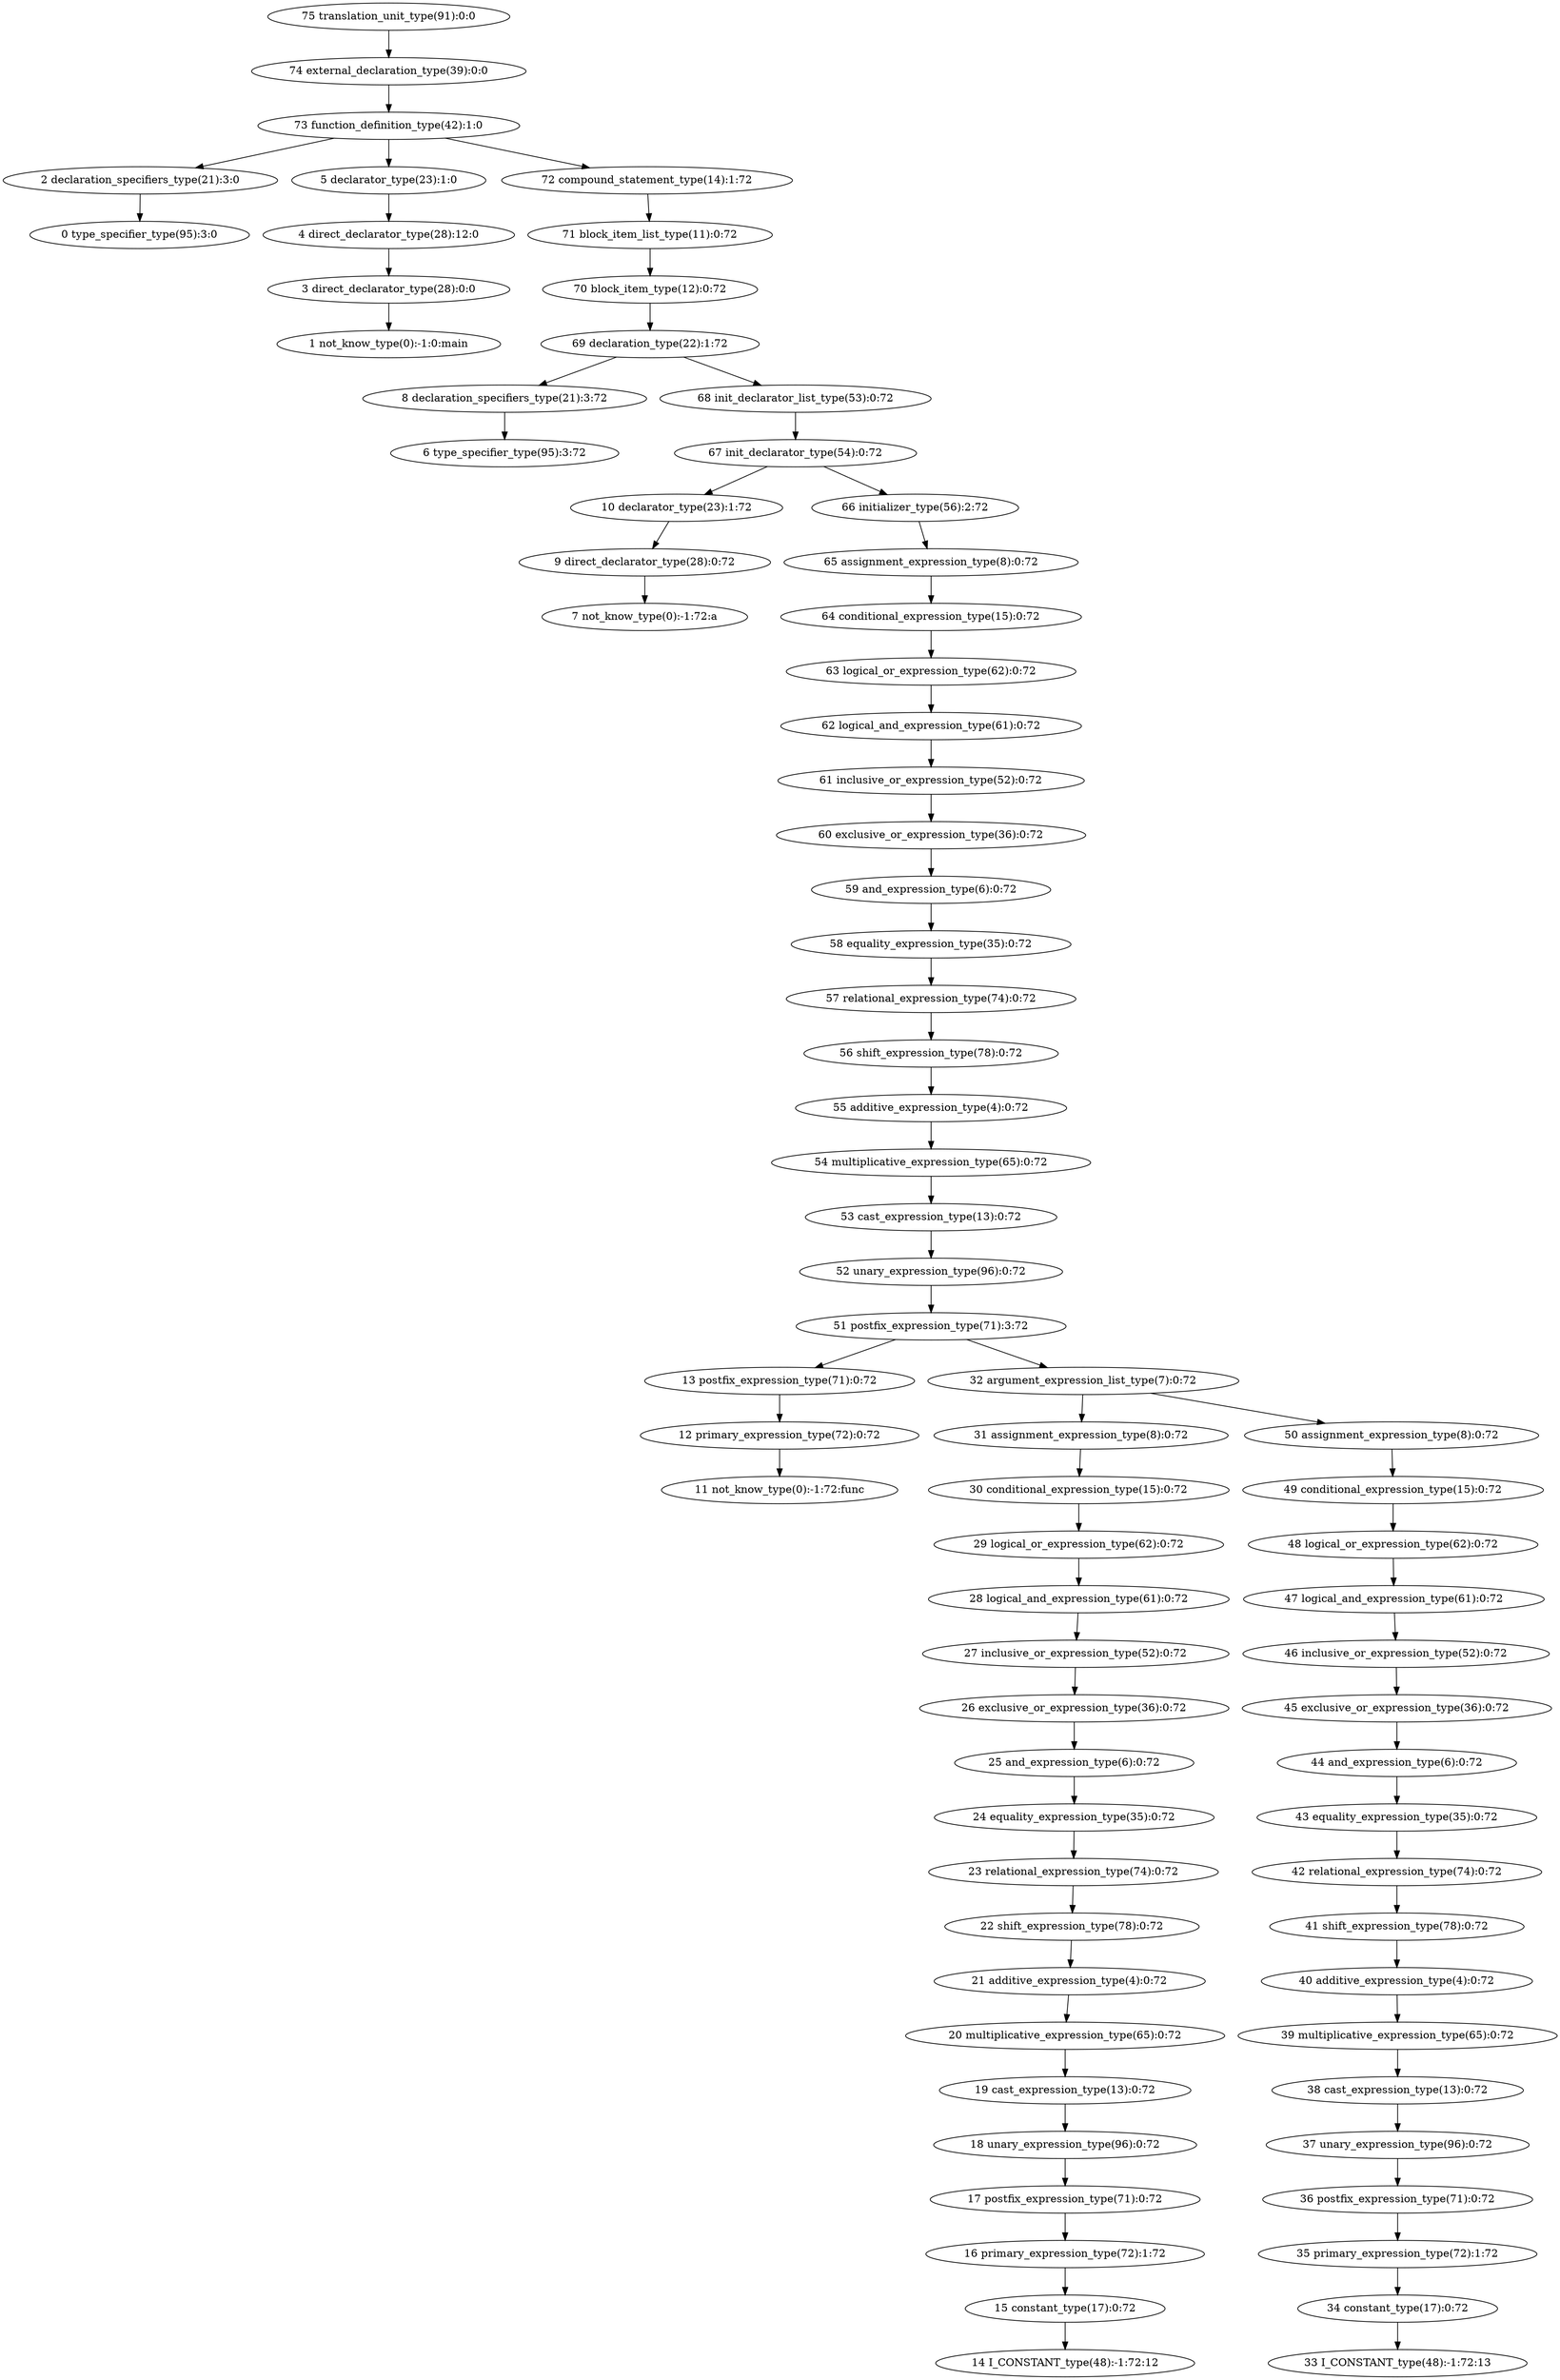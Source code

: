 digraph G{
75[label="75 translation_unit_type(91):0:0"];
74[label="74 external_declaration_type(39):0:0"];
75->74;
74[label="74 external_declaration_type(39):0:0"];
73[label="73 function_definition_type(42):1:0"];
74->73;
73[label="73 function_definition_type(42):1:0"];
2[label="2 declaration_specifiers_type(21):3:0"];
73->2;
2[label="2 declaration_specifiers_type(21):3:0"];
0[label="0 type_specifier_type(95):3:0"];
2->0;
0[label="0 type_specifier_type(95):3:0"];
5[label="5 declarator_type(23):1:0"];
73->5;
5[label="5 declarator_type(23):1:0"];
4[label="4 direct_declarator_type(28):12:0"];
5->4;
4[label="4 direct_declarator_type(28):12:0"];
3[label="3 direct_declarator_type(28):0:0"];
4->3;
3[label="3 direct_declarator_type(28):0:0"];
1[label="1 not_know_type(0):-1:0:main"];
3->1;
1[label="1 not_know_type(0):-1:0:main"];
72[label="72 compound_statement_type(14):1:72"];
73->72;
72[label="72 compound_statement_type(14):1:72"];
71[label="71 block_item_list_type(11):0:72"];
72->71;
71[label="71 block_item_list_type(11):0:72"];
70[label="70 block_item_type(12):0:72"];
71->70;
70[label="70 block_item_type(12):0:72"];
69[label="69 declaration_type(22):1:72"];
70->69;
69[label="69 declaration_type(22):1:72"];
8[label="8 declaration_specifiers_type(21):3:72"];
69->8;
8[label="8 declaration_specifiers_type(21):3:72"];
6[label="6 type_specifier_type(95):3:72"];
8->6;
6[label="6 type_specifier_type(95):3:72"];
68[label="68 init_declarator_list_type(53):0:72"];
69->68;
68[label="68 init_declarator_list_type(53):0:72"];
67[label="67 init_declarator_type(54):0:72"];
68->67;
67[label="67 init_declarator_type(54):0:72"];
10[label="10 declarator_type(23):1:72"];
67->10;
10[label="10 declarator_type(23):1:72"];
9[label="9 direct_declarator_type(28):0:72"];
10->9;
9[label="9 direct_declarator_type(28):0:72"];
7[label="7 not_know_type(0):-1:72:a"];
9->7;
7[label="7 not_know_type(0):-1:72:a"];
66[label="66 initializer_type(56):2:72"];
67->66;
66[label="66 initializer_type(56):2:72"];
65[label="65 assignment_expression_type(8):0:72"];
66->65;
65[label="65 assignment_expression_type(8):0:72"];
64[label="64 conditional_expression_type(15):0:72"];
65->64;
64[label="64 conditional_expression_type(15):0:72"];
63[label="63 logical_or_expression_type(62):0:72"];
64->63;
63[label="63 logical_or_expression_type(62):0:72"];
62[label="62 logical_and_expression_type(61):0:72"];
63->62;
62[label="62 logical_and_expression_type(61):0:72"];
61[label="61 inclusive_or_expression_type(52):0:72"];
62->61;
61[label="61 inclusive_or_expression_type(52):0:72"];
60[label="60 exclusive_or_expression_type(36):0:72"];
61->60;
60[label="60 exclusive_or_expression_type(36):0:72"];
59[label="59 and_expression_type(6):0:72"];
60->59;
59[label="59 and_expression_type(6):0:72"];
58[label="58 equality_expression_type(35):0:72"];
59->58;
58[label="58 equality_expression_type(35):0:72"];
57[label="57 relational_expression_type(74):0:72"];
58->57;
57[label="57 relational_expression_type(74):0:72"];
56[label="56 shift_expression_type(78):0:72"];
57->56;
56[label="56 shift_expression_type(78):0:72"];
55[label="55 additive_expression_type(4):0:72"];
56->55;
55[label="55 additive_expression_type(4):0:72"];
54[label="54 multiplicative_expression_type(65):0:72"];
55->54;
54[label="54 multiplicative_expression_type(65):0:72"];
53[label="53 cast_expression_type(13):0:72"];
54->53;
53[label="53 cast_expression_type(13):0:72"];
52[label="52 unary_expression_type(96):0:72"];
53->52;
52[label="52 unary_expression_type(96):0:72"];
51[label="51 postfix_expression_type(71):3:72"];
52->51;
51[label="51 postfix_expression_type(71):3:72"];
13[label="13 postfix_expression_type(71):0:72"];
51->13;
13[label="13 postfix_expression_type(71):0:72"];
12[label="12 primary_expression_type(72):0:72"];
13->12;
12[label="12 primary_expression_type(72):0:72"];
11[label="11 not_know_type(0):-1:72:func"];
12->11;
11[label="11 not_know_type(0):-1:72:func"];
32[label="32 argument_expression_list_type(7):0:72"];
51->32;
32[label="32 argument_expression_list_type(7):0:72"];
31[label="31 assignment_expression_type(8):0:72"];
32->31;
31[label="31 assignment_expression_type(8):0:72"];
30[label="30 conditional_expression_type(15):0:72"];
31->30;
30[label="30 conditional_expression_type(15):0:72"];
29[label="29 logical_or_expression_type(62):0:72"];
30->29;
29[label="29 logical_or_expression_type(62):0:72"];
28[label="28 logical_and_expression_type(61):0:72"];
29->28;
28[label="28 logical_and_expression_type(61):0:72"];
27[label="27 inclusive_or_expression_type(52):0:72"];
28->27;
27[label="27 inclusive_or_expression_type(52):0:72"];
26[label="26 exclusive_or_expression_type(36):0:72"];
27->26;
26[label="26 exclusive_or_expression_type(36):0:72"];
25[label="25 and_expression_type(6):0:72"];
26->25;
25[label="25 and_expression_type(6):0:72"];
24[label="24 equality_expression_type(35):0:72"];
25->24;
24[label="24 equality_expression_type(35):0:72"];
23[label="23 relational_expression_type(74):0:72"];
24->23;
23[label="23 relational_expression_type(74):0:72"];
22[label="22 shift_expression_type(78):0:72"];
23->22;
22[label="22 shift_expression_type(78):0:72"];
21[label="21 additive_expression_type(4):0:72"];
22->21;
21[label="21 additive_expression_type(4):0:72"];
20[label="20 multiplicative_expression_type(65):0:72"];
21->20;
20[label="20 multiplicative_expression_type(65):0:72"];
19[label="19 cast_expression_type(13):0:72"];
20->19;
19[label="19 cast_expression_type(13):0:72"];
18[label="18 unary_expression_type(96):0:72"];
19->18;
18[label="18 unary_expression_type(96):0:72"];
17[label="17 postfix_expression_type(71):0:72"];
18->17;
17[label="17 postfix_expression_type(71):0:72"];
16[label="16 primary_expression_type(72):1:72"];
17->16;
16[label="16 primary_expression_type(72):1:72"];
15[label="15 constant_type(17):0:72"];
16->15;
15[label="15 constant_type(17):0:72"];
14[label="14 I_CONSTANT_type(48):-1:72:12"];
15->14;
14[label="14 I_CONSTANT_type(48):-1:72:12"];
50[label="50 assignment_expression_type(8):0:72"];
32->50;
50[label="50 assignment_expression_type(8):0:72"];
49[label="49 conditional_expression_type(15):0:72"];
50->49;
49[label="49 conditional_expression_type(15):0:72"];
48[label="48 logical_or_expression_type(62):0:72"];
49->48;
48[label="48 logical_or_expression_type(62):0:72"];
47[label="47 logical_and_expression_type(61):0:72"];
48->47;
47[label="47 logical_and_expression_type(61):0:72"];
46[label="46 inclusive_or_expression_type(52):0:72"];
47->46;
46[label="46 inclusive_or_expression_type(52):0:72"];
45[label="45 exclusive_or_expression_type(36):0:72"];
46->45;
45[label="45 exclusive_or_expression_type(36):0:72"];
44[label="44 and_expression_type(6):0:72"];
45->44;
44[label="44 and_expression_type(6):0:72"];
43[label="43 equality_expression_type(35):0:72"];
44->43;
43[label="43 equality_expression_type(35):0:72"];
42[label="42 relational_expression_type(74):0:72"];
43->42;
42[label="42 relational_expression_type(74):0:72"];
41[label="41 shift_expression_type(78):0:72"];
42->41;
41[label="41 shift_expression_type(78):0:72"];
40[label="40 additive_expression_type(4):0:72"];
41->40;
40[label="40 additive_expression_type(4):0:72"];
39[label="39 multiplicative_expression_type(65):0:72"];
40->39;
39[label="39 multiplicative_expression_type(65):0:72"];
38[label="38 cast_expression_type(13):0:72"];
39->38;
38[label="38 cast_expression_type(13):0:72"];
37[label="37 unary_expression_type(96):0:72"];
38->37;
37[label="37 unary_expression_type(96):0:72"];
36[label="36 postfix_expression_type(71):0:72"];
37->36;
36[label="36 postfix_expression_type(71):0:72"];
35[label="35 primary_expression_type(72):1:72"];
36->35;
35[label="35 primary_expression_type(72):1:72"];
34[label="34 constant_type(17):0:72"];
35->34;
34[label="34 constant_type(17):0:72"];
33[label="33 I_CONSTANT_type(48):-1:72:13"];
34->33;
33[label="33 I_CONSTANT_type(48):-1:72:13"];
}

